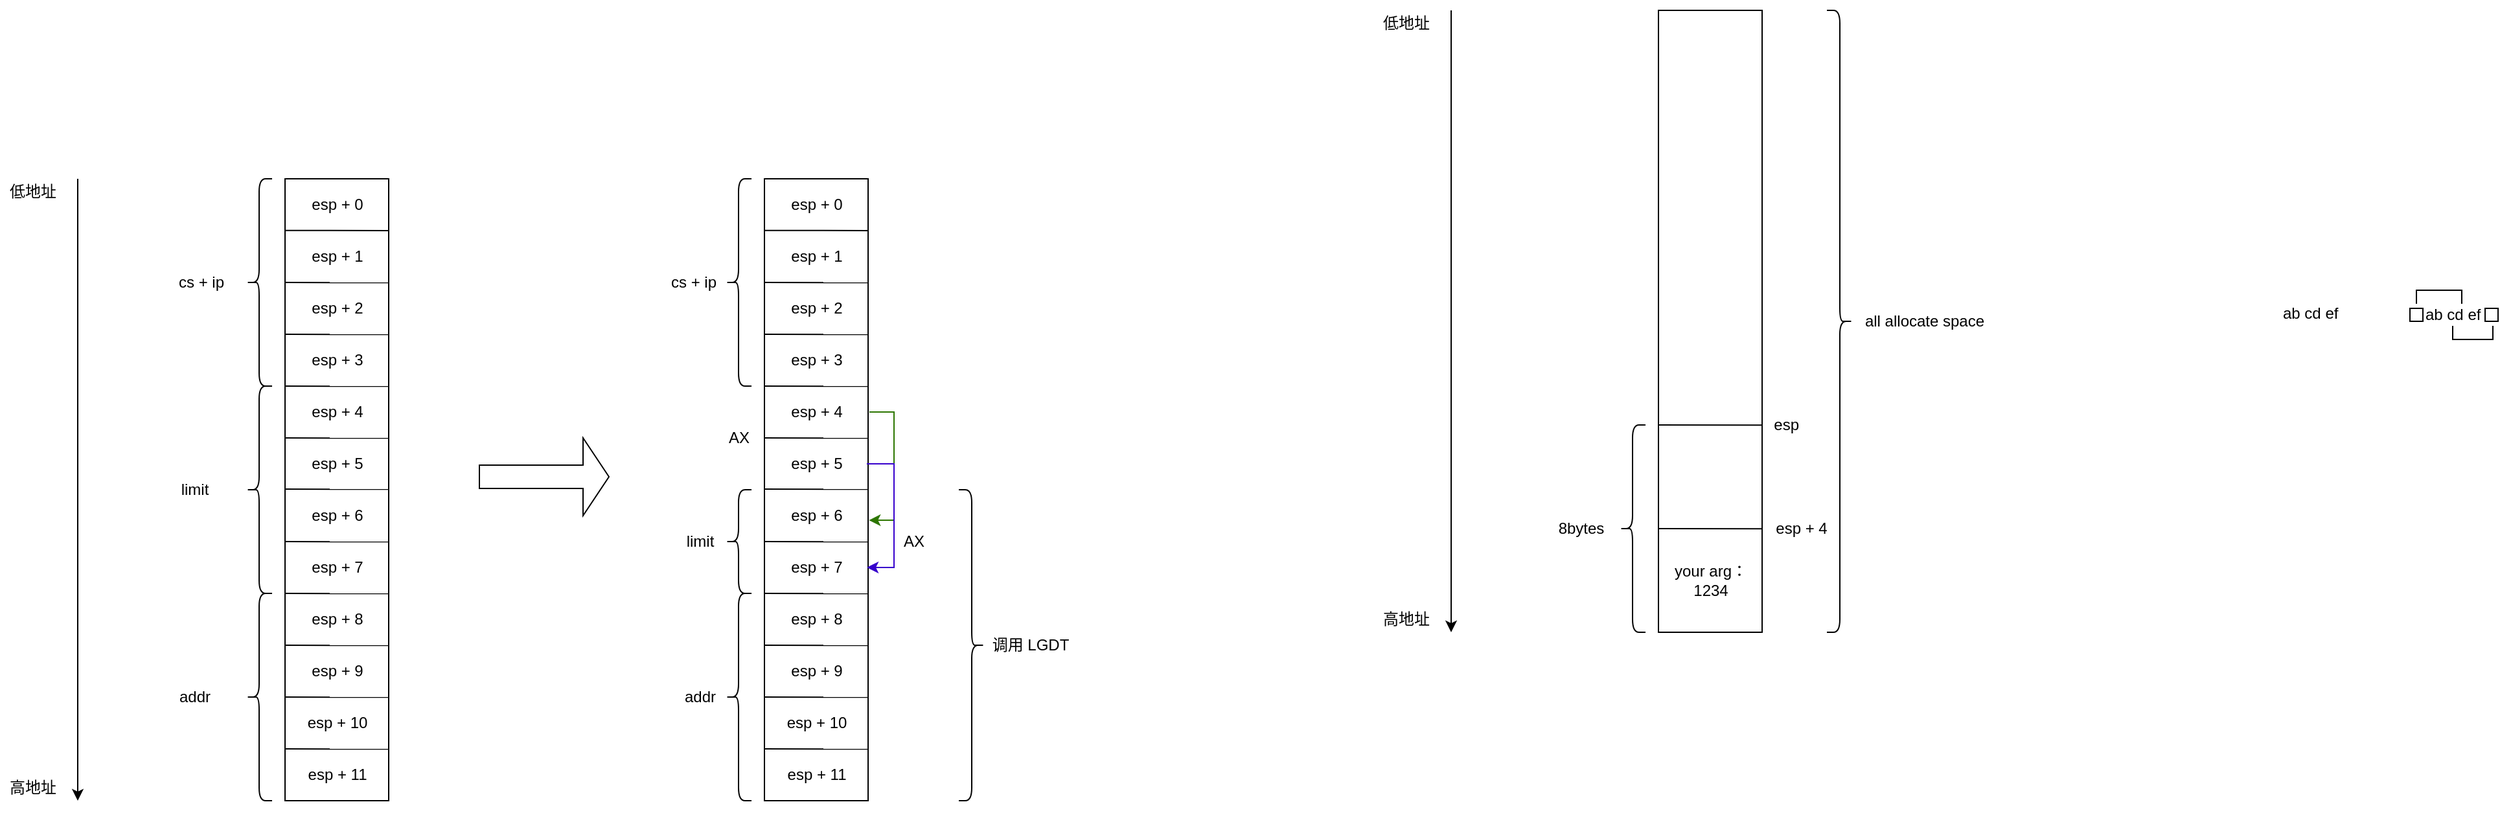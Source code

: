 <mxfile>
    <diagram id="cE5uHtphANISIs85Q7SA" name="第 1 页">
        <mxGraphModel dx="447" dy="247" grid="1" gridSize="10" guides="1" tooltips="1" connect="1" arrows="1" fold="1" page="1" pageScale="1" pageWidth="3300" pageHeight="4681" math="0" shadow="0">
            <root>
                <mxCell id="0"/>
                <mxCell id="1" parent="0"/>
                <mxCell id="32" value="" style="rounded=0;whiteSpace=wrap;html=1;" parent="1" vertex="1">
                    <mxGeometry x="280" y="440" width="80" height="480" as="geometry"/>
                </mxCell>
                <mxCell id="33" value="" style="endArrow=classic;html=1;" parent="1" edge="1">
                    <mxGeometry width="50" height="50" relative="1" as="geometry">
                        <mxPoint x="120" y="440" as="sourcePoint"/>
                        <mxPoint x="120" y="920" as="targetPoint"/>
                    </mxGeometry>
                </mxCell>
                <mxCell id="34" value="低地址" style="text;html=1;align=center;verticalAlign=middle;resizable=0;points=[];autosize=1;" parent="1" vertex="1">
                    <mxGeometry x="60" y="440" width="50" height="20" as="geometry"/>
                </mxCell>
                <mxCell id="35" value="高地址" style="text;html=1;align=center;verticalAlign=middle;resizable=0;points=[];autosize=1;" parent="1" vertex="1">
                    <mxGeometry x="60" y="900" width="50" height="20" as="geometry"/>
                </mxCell>
                <mxCell id="40" value="" style="endArrow=none;html=1;exitX=-0.002;exitY=0.083;exitDx=0;exitDy=0;exitPerimeter=0;" parent="1" source="32" edge="1">
                    <mxGeometry width="50" height="50" relative="1" as="geometry">
                        <mxPoint x="440" y="520" as="sourcePoint"/>
                        <mxPoint x="360" y="480" as="targetPoint"/>
                    </mxGeometry>
                </mxCell>
                <mxCell id="41" value="" style="endArrow=none;html=1;exitX=-0.002;exitY=0.083;exitDx=0;exitDy=0;exitPerimeter=0;" parent="1" edge="1">
                    <mxGeometry width="50" height="50" relative="1" as="geometry">
                        <mxPoint x="279.84" y="520" as="sourcePoint"/>
                        <mxPoint x="360" y="520.16" as="targetPoint"/>
                    </mxGeometry>
                </mxCell>
                <mxCell id="42" value="" style="endArrow=none;html=1;exitX=-0.002;exitY=0.083;exitDx=0;exitDy=0;exitPerimeter=0;" parent="1" edge="1">
                    <mxGeometry width="50" height="50" relative="1" as="geometry">
                        <mxPoint x="280" y="560" as="sourcePoint"/>
                        <mxPoint x="360.16" y="560.16" as="targetPoint"/>
                    </mxGeometry>
                </mxCell>
                <mxCell id="43" value="" style="endArrow=none;html=1;exitX=-0.002;exitY=0.083;exitDx=0;exitDy=0;exitPerimeter=0;" parent="1" edge="1">
                    <mxGeometry width="50" height="50" relative="1" as="geometry">
                        <mxPoint x="279.84" y="600" as="sourcePoint"/>
                        <mxPoint x="360" y="600.16" as="targetPoint"/>
                    </mxGeometry>
                </mxCell>
                <mxCell id="44" value="" style="endArrow=none;html=1;exitX=-0.002;exitY=0.083;exitDx=0;exitDy=0;exitPerimeter=0;" parent="1" edge="1">
                    <mxGeometry width="50" height="50" relative="1" as="geometry">
                        <mxPoint x="279.84" y="640" as="sourcePoint"/>
                        <mxPoint x="360" y="640.16" as="targetPoint"/>
                    </mxGeometry>
                </mxCell>
                <mxCell id="45" value="" style="endArrow=none;html=1;exitX=-0.002;exitY=0.083;exitDx=0;exitDy=0;exitPerimeter=0;" parent="1" edge="1">
                    <mxGeometry width="50" height="50" relative="1" as="geometry">
                        <mxPoint x="280" y="679.5" as="sourcePoint"/>
                        <mxPoint x="360.16" y="679.66" as="targetPoint"/>
                    </mxGeometry>
                </mxCell>
                <mxCell id="46" value="" style="endArrow=none;html=1;exitX=-0.002;exitY=0.083;exitDx=0;exitDy=0;exitPerimeter=0;" parent="1" edge="1">
                    <mxGeometry width="50" height="50" relative="1" as="geometry">
                        <mxPoint x="279.84" y="720" as="sourcePoint"/>
                        <mxPoint x="360" y="720.16" as="targetPoint"/>
                    </mxGeometry>
                </mxCell>
                <mxCell id="47" value="" style="endArrow=none;html=1;exitX=-0.002;exitY=0.083;exitDx=0;exitDy=0;exitPerimeter=0;" parent="1" edge="1">
                    <mxGeometry width="50" height="50" relative="1" as="geometry">
                        <mxPoint x="279.84" y="760" as="sourcePoint"/>
                        <mxPoint x="360" y="760.16" as="targetPoint"/>
                    </mxGeometry>
                </mxCell>
                <mxCell id="48" value="" style="endArrow=none;html=1;exitX=-0.002;exitY=0.083;exitDx=0;exitDy=0;exitPerimeter=0;" parent="1" edge="1">
                    <mxGeometry width="50" height="50" relative="1" as="geometry">
                        <mxPoint x="280" y="800" as="sourcePoint"/>
                        <mxPoint x="360.16" y="800.16" as="targetPoint"/>
                    </mxGeometry>
                </mxCell>
                <mxCell id="49" value="" style="endArrow=none;html=1;exitX=-0.002;exitY=0.083;exitDx=0;exitDy=0;exitPerimeter=0;" parent="1" edge="1">
                    <mxGeometry width="50" height="50" relative="1" as="geometry">
                        <mxPoint x="279.84" y="840" as="sourcePoint"/>
                        <mxPoint x="360.0" y="840.16" as="targetPoint"/>
                    </mxGeometry>
                </mxCell>
                <mxCell id="50" value="" style="endArrow=none;html=1;exitX=-0.002;exitY=0.083;exitDx=0;exitDy=0;exitPerimeter=0;" parent="1" edge="1">
                    <mxGeometry width="50" height="50" relative="1" as="geometry">
                        <mxPoint x="279.84" y="880" as="sourcePoint"/>
                        <mxPoint x="360" y="880.16" as="targetPoint"/>
                    </mxGeometry>
                </mxCell>
                <mxCell id="51" value="esp + 0" style="text;html=1;align=center;verticalAlign=middle;resizable=0;points=[];autosize=1;" parent="1" vertex="1">
                    <mxGeometry x="290" y="450" width="60" height="20" as="geometry"/>
                </mxCell>
                <mxCell id="53" value="esp + 1" style="text;html=1;align=center;verticalAlign=middle;resizable=0;points=[];autosize=1;" parent="1" vertex="1">
                    <mxGeometry x="290" y="490" width="60" height="20" as="geometry"/>
                </mxCell>
                <mxCell id="54" value="esp + 2" style="text;html=1;align=center;verticalAlign=middle;resizable=0;points=[];autosize=1;" parent="1" vertex="1">
                    <mxGeometry x="290" y="530" width="60" height="20" as="geometry"/>
                </mxCell>
                <mxCell id="55" value="esp + 3" style="text;html=1;align=center;verticalAlign=middle;resizable=0;points=[];autosize=1;" parent="1" vertex="1">
                    <mxGeometry x="290" y="570" width="60" height="20" as="geometry"/>
                </mxCell>
                <mxCell id="56" value="esp + 4" style="text;html=1;align=center;verticalAlign=middle;resizable=0;points=[];autosize=1;" parent="1" vertex="1">
                    <mxGeometry x="290" y="610" width="60" height="20" as="geometry"/>
                </mxCell>
                <mxCell id="57" value="esp + 5" style="text;html=1;align=center;verticalAlign=middle;resizable=0;points=[];autosize=1;" parent="1" vertex="1">
                    <mxGeometry x="290" y="650" width="60" height="20" as="geometry"/>
                </mxCell>
                <mxCell id="58" value="esp + 6" style="text;html=1;align=center;verticalAlign=middle;resizable=0;points=[];autosize=1;" parent="1" vertex="1">
                    <mxGeometry x="290" y="690" width="60" height="20" as="geometry"/>
                </mxCell>
                <mxCell id="59" value="esp + 7" style="text;html=1;align=center;verticalAlign=middle;resizable=0;points=[];autosize=1;" parent="1" vertex="1">
                    <mxGeometry x="290" y="730" width="60" height="20" as="geometry"/>
                </mxCell>
                <mxCell id="60" value="esp + 8" style="text;html=1;align=center;verticalAlign=middle;resizable=0;points=[];autosize=1;" parent="1" vertex="1">
                    <mxGeometry x="290" y="770" width="60" height="20" as="geometry"/>
                </mxCell>
                <mxCell id="61" value="esp + 9" style="text;html=1;align=center;verticalAlign=middle;resizable=0;points=[];autosize=1;" parent="1" vertex="1">
                    <mxGeometry x="290" y="810" width="60" height="20" as="geometry"/>
                </mxCell>
                <mxCell id="62" value="esp + 10" style="text;html=1;align=center;verticalAlign=middle;resizable=0;points=[];autosize=1;" parent="1" vertex="1">
                    <mxGeometry x="285" y="850" width="70" height="20" as="geometry"/>
                </mxCell>
                <mxCell id="63" value="esp + 11" style="text;html=1;align=center;verticalAlign=middle;resizable=0;points=[];autosize=1;" parent="1" vertex="1">
                    <mxGeometry x="285" y="890" width="70" height="20" as="geometry"/>
                </mxCell>
                <mxCell id="67" value="" style="shape=curlyBracket;whiteSpace=wrap;html=1;rounded=1;" parent="1" vertex="1">
                    <mxGeometry x="250" y="440" width="20" height="160" as="geometry"/>
                </mxCell>
                <mxCell id="68" value="" style="shape=curlyBracket;whiteSpace=wrap;html=1;rounded=1;" parent="1" vertex="1">
                    <mxGeometry x="250" y="600" width="20" height="160" as="geometry"/>
                </mxCell>
                <mxCell id="69" value="" style="shape=curlyBracket;whiteSpace=wrap;html=1;rounded=1;" parent="1" vertex="1">
                    <mxGeometry x="250" y="760" width="20" height="160" as="geometry"/>
                </mxCell>
                <mxCell id="70" value="cs + ip" style="text;html=1;align=center;verticalAlign=middle;resizable=0;points=[];autosize=1;" parent="1" vertex="1">
                    <mxGeometry x="190" y="510" width="50" height="20" as="geometry"/>
                </mxCell>
                <mxCell id="71" value="limit" style="text;html=1;align=center;verticalAlign=middle;resizable=0;points=[];autosize=1;" parent="1" vertex="1">
                    <mxGeometry x="190" y="670" width="40" height="20" as="geometry"/>
                </mxCell>
                <mxCell id="72" value="addr" style="text;html=1;align=center;verticalAlign=middle;resizable=0;points=[];autosize=1;" parent="1" vertex="1">
                    <mxGeometry x="190" y="830" width="40" height="20" as="geometry"/>
                </mxCell>
                <mxCell id="73" value="" style="shape=singleArrow;whiteSpace=wrap;html=1;" parent="1" vertex="1">
                    <mxGeometry x="430" y="640" width="100" height="60" as="geometry"/>
                </mxCell>
                <mxCell id="74" value="" style="rounded=0;whiteSpace=wrap;html=1;" parent="1" vertex="1">
                    <mxGeometry x="650" y="440" width="80" height="480" as="geometry"/>
                </mxCell>
                <mxCell id="75" value="" style="endArrow=none;html=1;exitX=-0.002;exitY=0.083;exitDx=0;exitDy=0;exitPerimeter=0;" parent="1" source="74" edge="1">
                    <mxGeometry width="50" height="50" relative="1" as="geometry">
                        <mxPoint x="810" y="520" as="sourcePoint"/>
                        <mxPoint x="730" y="480" as="targetPoint"/>
                    </mxGeometry>
                </mxCell>
                <mxCell id="76" value="" style="endArrow=none;html=1;exitX=-0.002;exitY=0.083;exitDx=0;exitDy=0;exitPerimeter=0;" parent="1" edge="1">
                    <mxGeometry width="50" height="50" relative="1" as="geometry">
                        <mxPoint x="649.84" y="520" as="sourcePoint"/>
                        <mxPoint x="730" y="520.16" as="targetPoint"/>
                    </mxGeometry>
                </mxCell>
                <mxCell id="77" value="" style="endArrow=none;html=1;exitX=-0.002;exitY=0.083;exitDx=0;exitDy=0;exitPerimeter=0;" parent="1" edge="1">
                    <mxGeometry width="50" height="50" relative="1" as="geometry">
                        <mxPoint x="650" y="560" as="sourcePoint"/>
                        <mxPoint x="730.16" y="560.16" as="targetPoint"/>
                    </mxGeometry>
                </mxCell>
                <mxCell id="78" value="" style="endArrow=none;html=1;exitX=-0.002;exitY=0.083;exitDx=0;exitDy=0;exitPerimeter=0;" parent="1" edge="1">
                    <mxGeometry width="50" height="50" relative="1" as="geometry">
                        <mxPoint x="649.84" y="600" as="sourcePoint"/>
                        <mxPoint x="730" y="600.16" as="targetPoint"/>
                    </mxGeometry>
                </mxCell>
                <mxCell id="79" value="" style="endArrow=none;html=1;exitX=-0.002;exitY=0.083;exitDx=0;exitDy=0;exitPerimeter=0;" parent="1" edge="1">
                    <mxGeometry width="50" height="50" relative="1" as="geometry">
                        <mxPoint x="649.84" y="640" as="sourcePoint"/>
                        <mxPoint x="730" y="640.16" as="targetPoint"/>
                    </mxGeometry>
                </mxCell>
                <mxCell id="80" value="" style="endArrow=none;html=1;exitX=-0.002;exitY=0.083;exitDx=0;exitDy=0;exitPerimeter=0;" parent="1" edge="1">
                    <mxGeometry width="50" height="50" relative="1" as="geometry">
                        <mxPoint x="650" y="679.5" as="sourcePoint"/>
                        <mxPoint x="730.16" y="679.66" as="targetPoint"/>
                    </mxGeometry>
                </mxCell>
                <mxCell id="81" value="" style="endArrow=none;html=1;exitX=-0.002;exitY=0.083;exitDx=0;exitDy=0;exitPerimeter=0;" parent="1" edge="1">
                    <mxGeometry width="50" height="50" relative="1" as="geometry">
                        <mxPoint x="649.84" y="720" as="sourcePoint"/>
                        <mxPoint x="730" y="720.16" as="targetPoint"/>
                    </mxGeometry>
                </mxCell>
                <mxCell id="82" value="" style="endArrow=none;html=1;exitX=-0.002;exitY=0.083;exitDx=0;exitDy=0;exitPerimeter=0;" parent="1" edge="1">
                    <mxGeometry width="50" height="50" relative="1" as="geometry">
                        <mxPoint x="649.84" y="760" as="sourcePoint"/>
                        <mxPoint x="730" y="760.16" as="targetPoint"/>
                    </mxGeometry>
                </mxCell>
                <mxCell id="83" value="" style="endArrow=none;html=1;exitX=-0.002;exitY=0.083;exitDx=0;exitDy=0;exitPerimeter=0;" parent="1" edge="1">
                    <mxGeometry width="50" height="50" relative="1" as="geometry">
                        <mxPoint x="650" y="800" as="sourcePoint"/>
                        <mxPoint x="730.16" y="800.16" as="targetPoint"/>
                    </mxGeometry>
                </mxCell>
                <mxCell id="84" value="" style="endArrow=none;html=1;exitX=-0.002;exitY=0.083;exitDx=0;exitDy=0;exitPerimeter=0;" parent="1" edge="1">
                    <mxGeometry width="50" height="50" relative="1" as="geometry">
                        <mxPoint x="649.84" y="840" as="sourcePoint"/>
                        <mxPoint x="730" y="840.16" as="targetPoint"/>
                    </mxGeometry>
                </mxCell>
                <mxCell id="85" value="" style="endArrow=none;html=1;exitX=-0.002;exitY=0.083;exitDx=0;exitDy=0;exitPerimeter=0;" parent="1" edge="1">
                    <mxGeometry width="50" height="50" relative="1" as="geometry">
                        <mxPoint x="649.84" y="880" as="sourcePoint"/>
                        <mxPoint x="730" y="880.16" as="targetPoint"/>
                    </mxGeometry>
                </mxCell>
                <mxCell id="86" value="esp + 0" style="text;html=1;align=center;verticalAlign=middle;resizable=0;points=[];autosize=1;" parent="1" vertex="1">
                    <mxGeometry x="660" y="450" width="60" height="20" as="geometry"/>
                </mxCell>
                <mxCell id="87" value="esp + 1" style="text;html=1;align=center;verticalAlign=middle;resizable=0;points=[];autosize=1;" parent="1" vertex="1">
                    <mxGeometry x="660" y="490" width="60" height="20" as="geometry"/>
                </mxCell>
                <mxCell id="88" value="esp + 2" style="text;html=1;align=center;verticalAlign=middle;resizable=0;points=[];autosize=1;" parent="1" vertex="1">
                    <mxGeometry x="660" y="530" width="60" height="20" as="geometry"/>
                </mxCell>
                <mxCell id="89" value="esp + 3" style="text;html=1;align=center;verticalAlign=middle;resizable=0;points=[];autosize=1;" parent="1" vertex="1">
                    <mxGeometry x="660" y="570" width="60" height="20" as="geometry"/>
                </mxCell>
                <mxCell id="104" style="edgeStyle=orthogonalEdgeStyle;rounded=0;orthogonalLoop=1;jettySize=auto;html=1;entryX=1.008;entryY=0.549;entryDx=0;entryDy=0;entryPerimeter=0;fillColor=#60a917;strokeColor=#2D7600;" parent="1" target="74" edge="1">
                    <mxGeometry relative="1" as="geometry">
                        <mxPoint x="731" y="620" as="sourcePoint"/>
                        <Array as="points">
                            <mxPoint x="750" y="620"/>
                            <mxPoint x="750" y="704"/>
                        </Array>
                    </mxGeometry>
                </mxCell>
                <mxCell id="90" value="esp + 4" style="text;html=1;align=center;verticalAlign=middle;resizable=0;points=[];autosize=1;" parent="1" vertex="1">
                    <mxGeometry x="660" y="610" width="60" height="20" as="geometry"/>
                </mxCell>
                <mxCell id="106" style="edgeStyle=orthogonalEdgeStyle;rounded=0;orthogonalLoop=1;jettySize=auto;html=1;entryX=0.988;entryY=0.625;entryDx=0;entryDy=0;entryPerimeter=0;fillColor=#6a00ff;strokeColor=#3700CC;" parent="1" target="74" edge="1">
                    <mxGeometry relative="1" as="geometry">
                        <mxPoint x="729" y="660" as="sourcePoint"/>
                        <Array as="points">
                            <mxPoint x="750" y="660"/>
                            <mxPoint x="750" y="740"/>
                        </Array>
                    </mxGeometry>
                </mxCell>
                <mxCell id="91" value="esp + 5" style="text;html=1;align=center;verticalAlign=middle;resizable=0;points=[];autosize=1;" parent="1" vertex="1">
                    <mxGeometry x="660" y="650" width="60" height="20" as="geometry"/>
                </mxCell>
                <mxCell id="92" value="esp + 6" style="text;html=1;align=center;verticalAlign=middle;resizable=0;points=[];autosize=1;" parent="1" vertex="1">
                    <mxGeometry x="660" y="690" width="60" height="20" as="geometry"/>
                </mxCell>
                <mxCell id="93" value="esp + 7" style="text;html=1;align=center;verticalAlign=middle;resizable=0;points=[];autosize=1;" parent="1" vertex="1">
                    <mxGeometry x="660" y="730" width="60" height="20" as="geometry"/>
                </mxCell>
                <mxCell id="94" value="esp + 8" style="text;html=1;align=center;verticalAlign=middle;resizable=0;points=[];autosize=1;" parent="1" vertex="1">
                    <mxGeometry x="660" y="770" width="60" height="20" as="geometry"/>
                </mxCell>
                <mxCell id="95" value="esp + 9" style="text;html=1;align=center;verticalAlign=middle;resizable=0;points=[];autosize=1;" parent="1" vertex="1">
                    <mxGeometry x="660" y="810" width="60" height="20" as="geometry"/>
                </mxCell>
                <mxCell id="96" value="esp + 10" style="text;html=1;align=center;verticalAlign=middle;resizable=0;points=[];autosize=1;" parent="1" vertex="1">
                    <mxGeometry x="655" y="850" width="70" height="20" as="geometry"/>
                </mxCell>
                <mxCell id="97" value="esp + 11" style="text;html=1;align=center;verticalAlign=middle;resizable=0;points=[];autosize=1;" parent="1" vertex="1">
                    <mxGeometry x="655" y="890" width="70" height="20" as="geometry"/>
                </mxCell>
                <mxCell id="98" value="" style="shape=curlyBracket;whiteSpace=wrap;html=1;rounded=1;" parent="1" vertex="1">
                    <mxGeometry x="620" y="440" width="20" height="160" as="geometry"/>
                </mxCell>
                <mxCell id="99" value="" style="shape=curlyBracket;whiteSpace=wrap;html=1;rounded=1;" parent="1" vertex="1">
                    <mxGeometry x="620" y="680" width="20" height="80" as="geometry"/>
                </mxCell>
                <mxCell id="100" value="" style="shape=curlyBracket;whiteSpace=wrap;html=1;rounded=1;" parent="1" vertex="1">
                    <mxGeometry x="620" y="760" width="20" height="160" as="geometry"/>
                </mxCell>
                <mxCell id="101" value="cs + ip" style="text;html=1;align=center;verticalAlign=middle;resizable=0;points=[];autosize=1;" parent="1" vertex="1">
                    <mxGeometry x="570" y="510" width="50" height="20" as="geometry"/>
                </mxCell>
                <mxCell id="102" value="limit" style="text;html=1;align=center;verticalAlign=middle;resizable=0;points=[];autosize=1;" parent="1" vertex="1">
                    <mxGeometry x="580" y="710" width="40" height="20" as="geometry"/>
                </mxCell>
                <mxCell id="103" value="addr" style="text;html=1;align=center;verticalAlign=middle;resizable=0;points=[];autosize=1;" parent="1" vertex="1">
                    <mxGeometry x="580" y="830" width="40" height="20" as="geometry"/>
                </mxCell>
                <mxCell id="107" value="AX" style="text;html=1;align=center;verticalAlign=middle;resizable=0;points=[];autosize=1;" parent="1" vertex="1">
                    <mxGeometry x="615" y="630" width="30" height="20" as="geometry"/>
                </mxCell>
                <mxCell id="108" value="AX" style="text;html=1;align=center;verticalAlign=middle;resizable=0;points=[];autosize=1;" parent="1" vertex="1">
                    <mxGeometry x="750" y="710" width="30" height="20" as="geometry"/>
                </mxCell>
                <mxCell id="109" value="" style="shape=curlyBracket;whiteSpace=wrap;html=1;rounded=1;rotation=-180;" parent="1" vertex="1">
                    <mxGeometry x="800" y="680" width="20" height="240" as="geometry"/>
                </mxCell>
                <mxCell id="110" value="调用 LGDT" style="text;html=1;align=center;verticalAlign=middle;resizable=0;points=[];autosize=1;" parent="1" vertex="1">
                    <mxGeometry x="820" y="790" width="70" height="20" as="geometry"/>
                </mxCell>
                <mxCell id="111" value="" style="rounded=0;whiteSpace=wrap;html=1;" parent="1" vertex="1">
                    <mxGeometry x="1340" y="310" width="80" height="480" as="geometry"/>
                </mxCell>
                <mxCell id="112" value="" style="endArrow=classic;html=1;" parent="1" edge="1">
                    <mxGeometry width="50" height="50" relative="1" as="geometry">
                        <mxPoint x="1180" y="310" as="sourcePoint"/>
                        <mxPoint x="1180" y="790" as="targetPoint"/>
                    </mxGeometry>
                </mxCell>
                <mxCell id="113" value="低地址" style="text;html=1;align=center;verticalAlign=middle;resizable=0;points=[];autosize=1;" parent="1" vertex="1">
                    <mxGeometry x="1120" y="310" width="50" height="20" as="geometry"/>
                </mxCell>
                <mxCell id="114" value="高地址" style="text;html=1;align=center;verticalAlign=middle;resizable=0;points=[];autosize=1;" parent="1" vertex="1">
                    <mxGeometry x="1120" y="770" width="50" height="20" as="geometry"/>
                </mxCell>
                <mxCell id="122" value="" style="endArrow=none;html=1;exitX=-0.002;exitY=0.083;exitDx=0;exitDy=0;exitPerimeter=0;" parent="1" edge="1">
                    <mxGeometry width="50" height="50" relative="1" as="geometry">
                        <mxPoint x="1339.84" y="630" as="sourcePoint"/>
                        <mxPoint x="1420" y="630.16" as="targetPoint"/>
                    </mxGeometry>
                </mxCell>
                <mxCell id="124" value="" style="endArrow=none;html=1;exitX=-0.002;exitY=0.083;exitDx=0;exitDy=0;exitPerimeter=0;" parent="1" edge="1">
                    <mxGeometry width="50" height="50" relative="1" as="geometry">
                        <mxPoint x="1339.84" y="710" as="sourcePoint"/>
                        <mxPoint x="1420" y="710.16" as="targetPoint"/>
                    </mxGeometry>
                </mxCell>
                <mxCell id="136" value="esp + 4" style="text;html=1;align=center;verticalAlign=middle;resizable=0;points=[];autosize=1;" parent="1" vertex="1">
                    <mxGeometry x="1420" y="700" width="60" height="20" as="geometry"/>
                </mxCell>
                <mxCell id="140" value="" style="shape=curlyBracket;whiteSpace=wrap;html=1;rounded=1;" parent="1" vertex="1">
                    <mxGeometry x="1310" y="630" width="20" height="160" as="geometry"/>
                </mxCell>
                <mxCell id="153" value="esp&amp;nbsp;" style="text;html=1;align=center;verticalAlign=middle;resizable=0;points=[];autosize=1;" parent="1" vertex="1">
                    <mxGeometry x="1420" y="620" width="40" height="20" as="geometry"/>
                </mxCell>
                <mxCell id="154" value="your arg：&lt;br&gt;1234" style="text;html=1;align=center;verticalAlign=middle;resizable=0;points=[];autosize=1;" parent="1" vertex="1">
                    <mxGeometry x="1345" y="735" width="70" height="30" as="geometry"/>
                </mxCell>
                <mxCell id="155" value="8bytes" style="text;html=1;align=center;verticalAlign=middle;resizable=0;points=[];autosize=1;" parent="1" vertex="1">
                    <mxGeometry x="1255" y="700" width="50" height="20" as="geometry"/>
                </mxCell>
                <mxCell id="156" value="" style="shape=curlyBracket;whiteSpace=wrap;html=1;rounded=1;rotation=-180;" parent="1" vertex="1">
                    <mxGeometry x="1470" y="310" width="20" height="480" as="geometry"/>
                </mxCell>
                <mxCell id="157" value="all allocate space" style="text;html=1;align=center;verticalAlign=middle;resizable=0;points=[];autosize=1;" parent="1" vertex="1">
                    <mxGeometry x="1490" y="540" width="110" height="20" as="geometry"/>
                </mxCell>
                <mxCell id="158" value="ab cd ef" style="text;whiteSpace=wrap;html=1;" vertex="1" parent="1">
                    <mxGeometry x="1820" y="530" width="50" height="30" as="geometry"/>
                </mxCell>
                <mxCell id="159" value="ab cd ef" style="text;whiteSpace=wrap;html=1;" vertex="1" parent="1">
                    <mxGeometry x="1930" y="531" width="50" height="30" as="geometry"/>
                </mxCell>
                <mxCell id="160" value="" style="rounded=0;whiteSpace=wrap;html=1;" vertex="1" parent="1">
                    <mxGeometry x="1920" y="540" width="10" height="10" as="geometry"/>
                </mxCell>
                <mxCell id="161" value="" style="rounded=0;whiteSpace=wrap;html=1;" vertex="1" parent="1">
                    <mxGeometry x="1978" y="540" width="10" height="10" as="geometry"/>
                </mxCell>
                <mxCell id="162" value="" style="shape=partialRectangle;whiteSpace=wrap;html=1;bottom=1;right=1;left=1;top=0;fillColor=none;routingCenterX=-0.5;rotation=-180;" vertex="1" parent="1">
                    <mxGeometry x="1925" y="526" width="35" height="10" as="geometry"/>
                </mxCell>
                <mxCell id="164" value="" style="shape=partialRectangle;whiteSpace=wrap;html=1;bottom=1;right=1;left=1;top=0;fillColor=none;routingCenterX=-0.5;rotation=0;" vertex="1" parent="1">
                    <mxGeometry x="1953" y="554" width="31" height="10" as="geometry"/>
                </mxCell>
            </root>
        </mxGraphModel>
    </diagram>
</mxfile>